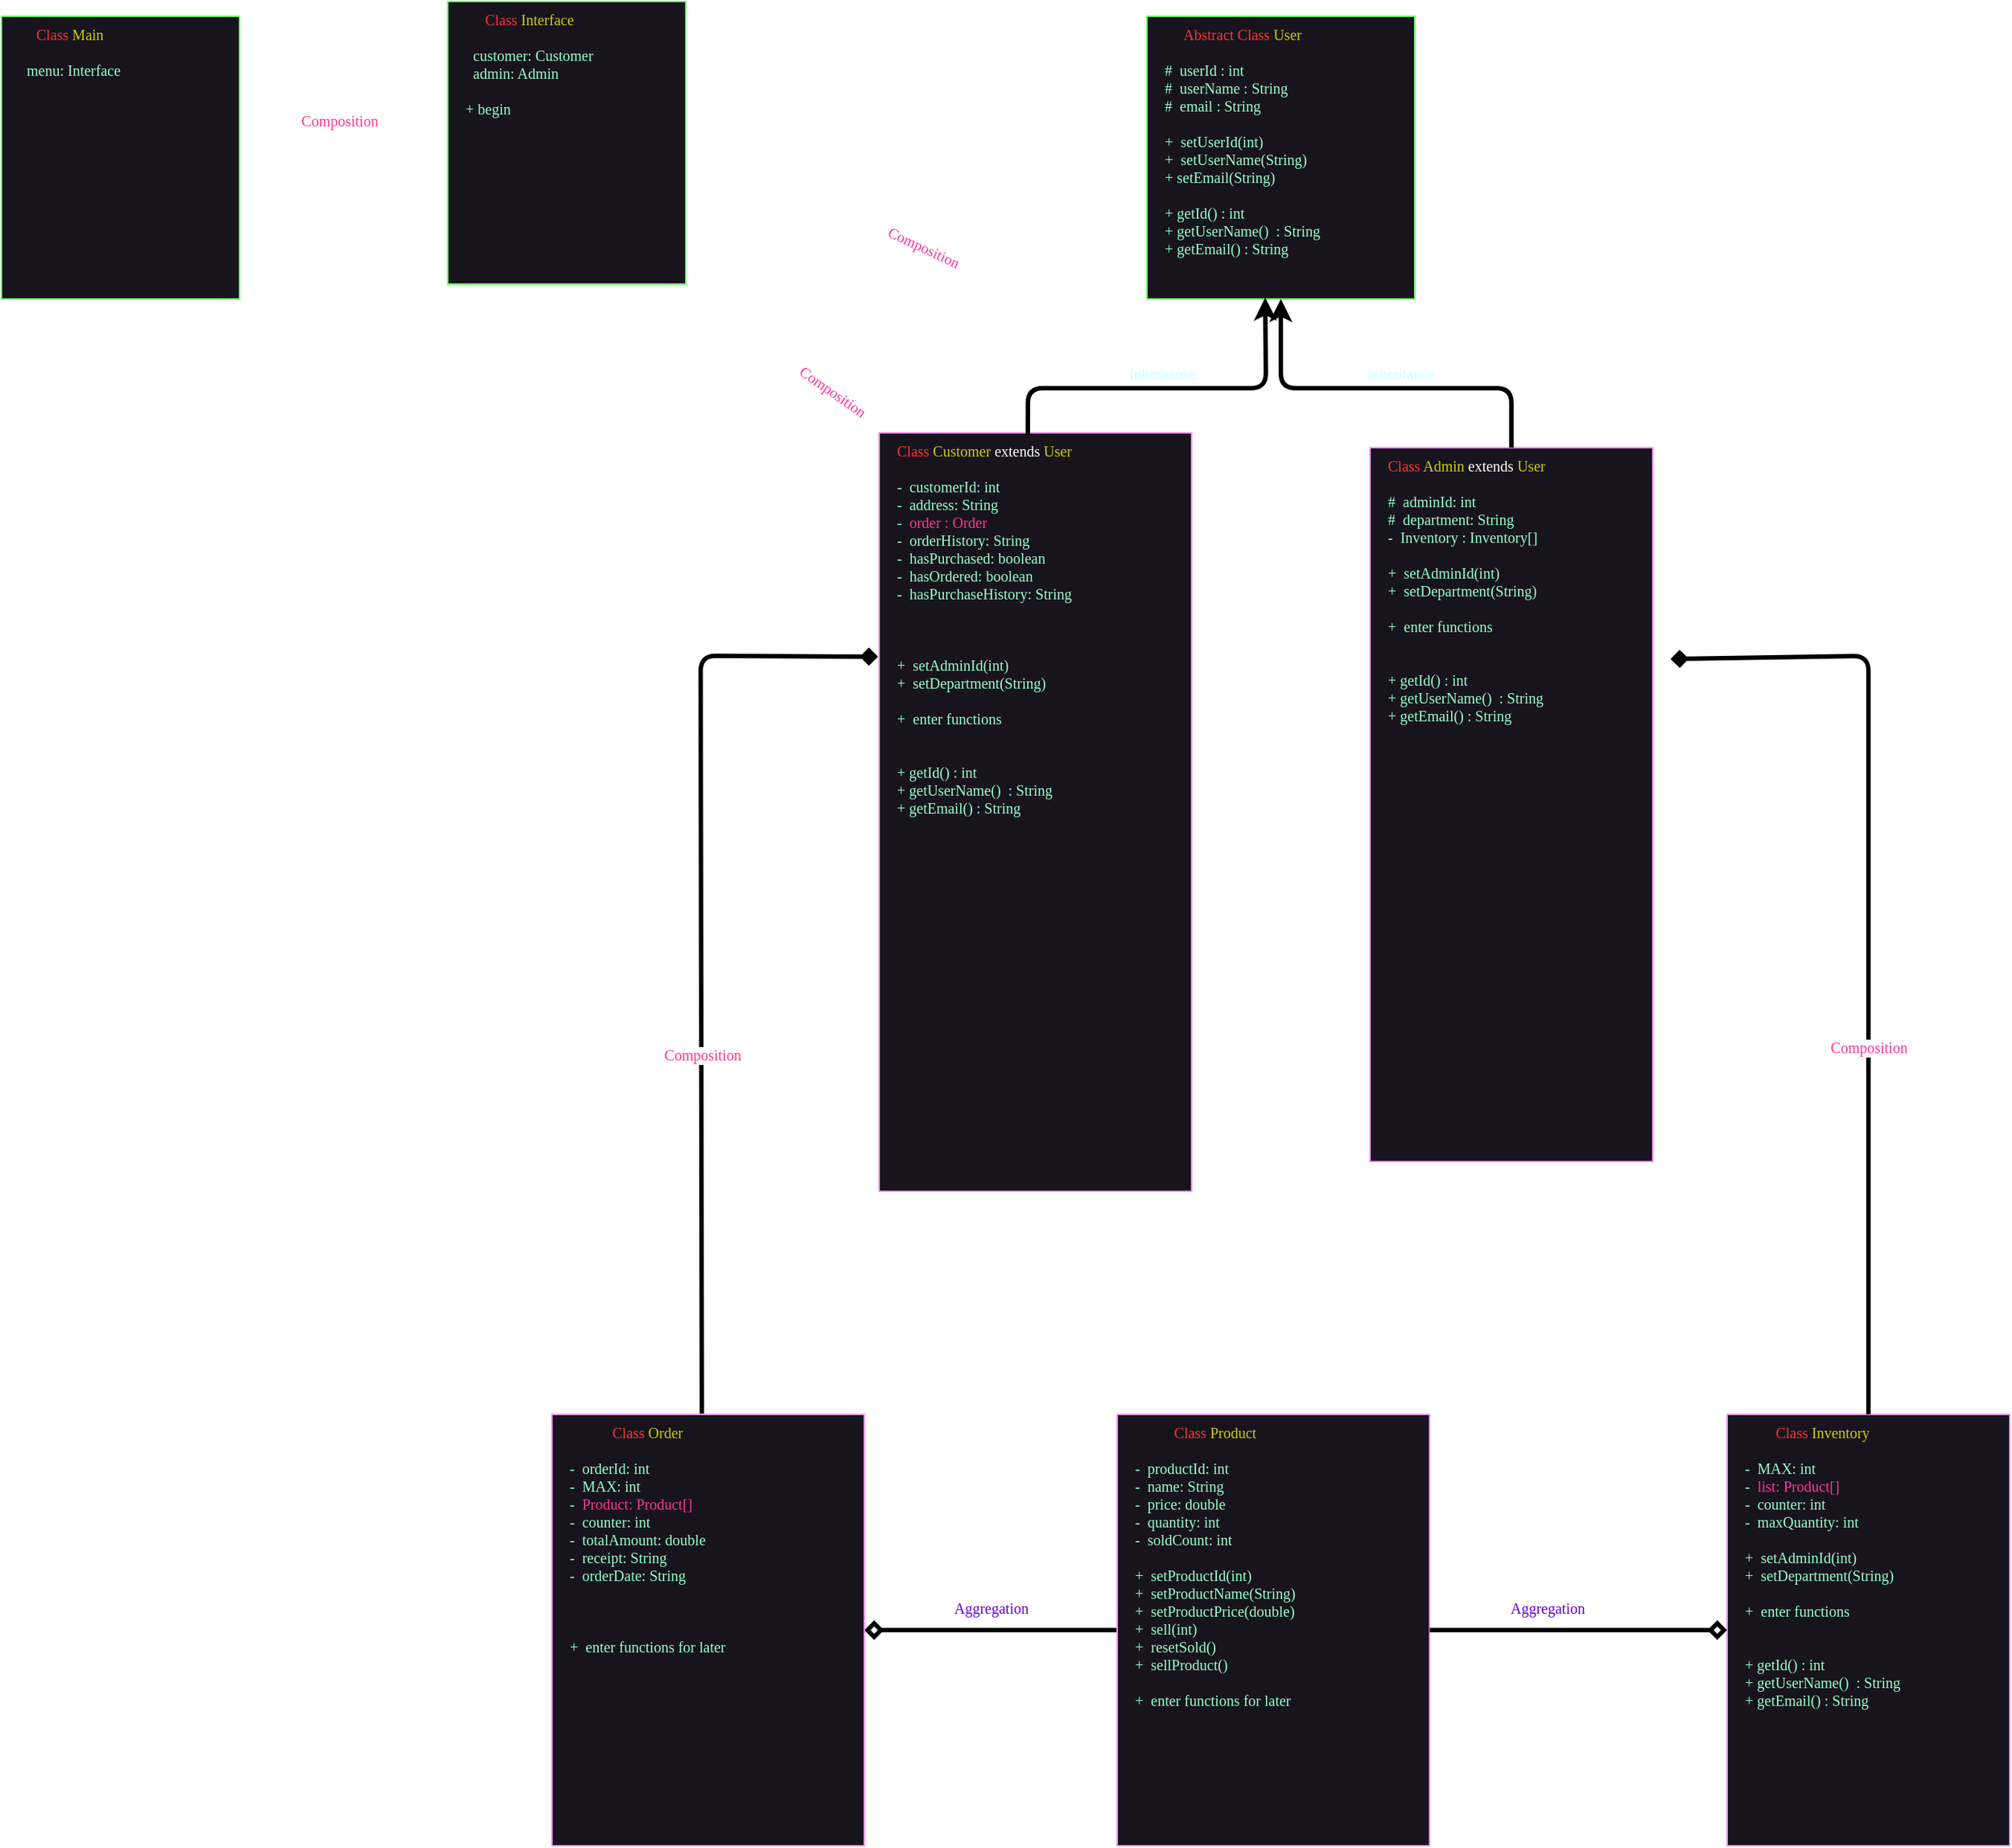 <mxfile>
    <diagram id="-u7qOAwQq_7p0j6S5Iw7" name="Page-1">
        <mxGraphModel dx="1442" dy="1594" grid="1" gridSize="10" guides="1" tooltips="1" connect="1" arrows="1" fold="1" page="1" pageScale="1" pageWidth="1200000" pageHeight="1600000" math="0" shadow="0">
            <root>
                <mxCell id="0"/>
                <mxCell id="1" parent="0"/>
                <mxCell id="2" value="&lt;div style=&quot;text-align: center; font-size: 10px;&quot;&gt;&lt;span style=&quot;background-color: initial; font-size: 10px;&quot;&gt;&lt;font color=&quot;#ff3333&quot; style=&quot;font-size: 10px;&quot;&gt;Abstract Class &lt;/font&gt;&lt;font color=&quot;#c8cf0a&quot; style=&quot;font-size: 10px;&quot;&gt;User&lt;/font&gt;&lt;/span&gt;&lt;/div&gt;&lt;div style=&quot;text-align: center; font-size: 10px;&quot;&gt;&lt;br style=&quot;font-size: 10px;&quot;&gt;&lt;/div&gt;&lt;font color=&quot;#99ffcc&quot;&gt;#&amp;nbsp; userId : int&lt;br style=&quot;font-size: 10px;&quot;&gt;#&amp;nbsp; userName : String&lt;br style=&quot;font-size: 10px;&quot;&gt;#&amp;nbsp; email : String&lt;br style=&quot;font-size: 10px;&quot;&gt;&lt;br style=&quot;font-size: 10px;&quot;&gt;+&amp;nbsp; setUserId(int)&lt;br style=&quot;font-size: 10px;&quot;&gt;+&amp;nbsp; setUserName(String)&lt;br style=&quot;font-size: 10px;&quot;&gt;+ setEmail(String)&lt;br style=&quot;font-size: 10px;&quot;&gt;&lt;br style=&quot;font-size: 10px;&quot;&gt;+ getId() : int&lt;br style=&quot;font-size: 10px;&quot;&gt;+ getUserName()&amp;nbsp; : String&lt;br style=&quot;font-size: 10px;&quot;&gt;+ getEmail() : String&lt;/font&gt;" style="html=1;align=left;horizontal=1;verticalAlign=top;spacingLeft=10;strokeColor=#66FF66;strokeWidth=1;fillColor=#18141d;fontColor=#333333;fillStyle=auto;gradientColor=none;gradientDirection=south;fontFamily=Lucida Console;fontSize=10;fontStyle=0;whiteSpace=wrap;labelBorderColor=none;" vertex="1" parent="1">
                    <mxGeometry x="3350" y="410" width="180" height="190" as="geometry"/>
                </mxCell>
                <mxCell id="57" style="edgeStyle=none;curved=1;html=1;shadow=0;strokeColor=#FFFFFF;strokeWidth=3;fontFamily=Lucida Console;fontSize=10;fontColor=#FF3399;endArrow=diamond;endFill=1;endSize=5;targetPerimeterSpacing=-3;entryX=1;entryY=0.5;entryDx=0;entryDy=0;exitX=1.001;exitY=0.337;exitDx=0;exitDy=0;exitPerimeter=0;" edge="1" parent="1" source="4" target="54">
                    <mxGeometry relative="1" as="geometry">
                        <mxPoint x="3920" y="520" as="targetPoint"/>
                    </mxGeometry>
                </mxCell>
                <mxCell id="62" value="Composition" style="edgeLabel;html=1;align=center;verticalAlign=middle;resizable=0;points=[];fontSize=10;fontFamily=Lucida Console;fontColor=#FF3399;rotation=25;" vertex="1" connectable="0" parent="57">
                    <mxGeometry x="0.579" y="-1" relative="1" as="geometry">
                        <mxPoint x="23" y="-7" as="offset"/>
                    </mxGeometry>
                </mxCell>
                <mxCell id="4" value="&lt;div style=&quot;text-align: center; font-size: 10px;&quot;&gt;&lt;span style=&quot;background-color: initial; font-size: 10px;&quot;&gt;&lt;font color=&quot;#ff3333&quot; style=&quot;font-size: 10px;&quot;&gt;Class &lt;/font&gt;&lt;font color=&quot;#c8cf0a&quot; style=&quot;font-size: 10px;&quot;&gt;Admin &lt;/font&gt;&lt;font color=&quot;#ffffff&quot; style=&quot;font-size: 10px;&quot;&gt;extends &lt;/font&gt;&lt;font color=&quot;#c8cf0a&quot; style=&quot;font-size: 10px;&quot;&gt;User&lt;/font&gt;&lt;/span&gt;&lt;/div&gt;&lt;div style=&quot;text-align: center; font-size: 10px;&quot;&gt;&lt;br style=&quot;font-size: 10px;&quot;&gt;&lt;/div&gt;&lt;font color=&quot;#99ffcc&quot;&gt;#&amp;nbsp; adminId: int&lt;br style=&quot;font-size: 10px;&quot;&gt;#&amp;nbsp; department: String&lt;br style=&quot;font-size: 10px;&quot;&gt;-&amp;nbsp; Inventory : Inventory[]&lt;br style=&quot;font-size: 10px;&quot;&gt;&lt;br style=&quot;font-size: 10px;&quot;&gt;+&amp;nbsp; setAdminId(int)&lt;br&gt;+&amp;nbsp; setDepartment(String)&lt;br style=&quot;font-size: 10px;&quot;&gt;&lt;br&gt;+&amp;nbsp; enter functions&lt;br&gt;&lt;br&gt;&lt;br style=&quot;font-size: 10px;&quot;&gt;+ getId() : int&lt;br style=&quot;font-size: 10px;&quot;&gt;+ getUserName()&amp;nbsp; : String&lt;br style=&quot;font-size: 10px;&quot;&gt;+ getEmail() : String&lt;/font&gt;" style="html=1;align=left;horizontal=1;verticalAlign=top;spacingLeft=10;strokeColor=#FF8FF4;strokeWidth=1;fillColor=#18141d;fontColor=#333333;fillStyle=auto;gradientColor=none;gradientDirection=south;fontFamily=Lucida Console;fontSize=10;fontStyle=0;whiteSpace=wrap;labelBorderColor=none;" vertex="1" parent="1">
                    <mxGeometry x="3500" y="700" width="190" height="480" as="geometry"/>
                </mxCell>
                <mxCell id="56" style="edgeStyle=none;curved=1;html=1;entryX=1;entryY=1;entryDx=0;entryDy=0;shadow=0;strokeColor=#FFFFFF;strokeWidth=3;fontFamily=Lucida Console;fontSize=10;fontColor=#FF3399;endArrow=diamond;endFill=1;endSize=5;targetPerimeterSpacing=-3;exitX=1;exitY=0.5;exitDx=0;exitDy=0;" edge="1" parent="1" source="5" target="54">
                    <mxGeometry relative="1" as="geometry">
                        <mxPoint x="3390" y="850" as="sourcePoint"/>
                    </mxGeometry>
                </mxCell>
                <mxCell id="63" value="Composition" style="edgeLabel;html=1;align=center;verticalAlign=middle;resizable=0;points=[];fontSize=10;fontFamily=Lucida Console;fontColor=#FF3399;rotation=35;" vertex="1" connectable="0" parent="56">
                    <mxGeometry x="0.599" y="3" relative="1" as="geometry">
                        <mxPoint x="33" y="-2" as="offset"/>
                    </mxGeometry>
                </mxCell>
                <mxCell id="5" value="&lt;div style=&quot;text-align: center; font-size: 10px;&quot;&gt;&lt;span style=&quot;background-color: initial; font-size: 10px;&quot;&gt;&lt;font color=&quot;#ff3333&quot; style=&quot;font-size: 10px;&quot;&gt;Class &lt;/font&gt;&lt;font color=&quot;#c8cf0a&quot; style=&quot;font-size: 10px;&quot;&gt;Customer &lt;/font&gt;&lt;font color=&quot;#ffffff&quot; style=&quot;font-size: 10px;&quot;&gt;extends &lt;/font&gt;&lt;font color=&quot;#c8cf0a&quot; style=&quot;font-size: 10px;&quot;&gt;User&lt;/font&gt;&lt;/span&gt;&lt;/div&gt;&lt;div style=&quot;text-align: center; font-size: 10px;&quot;&gt;&lt;br style=&quot;font-size: 10px;&quot;&gt;&lt;/div&gt;&lt;font color=&quot;#99ffcc&quot;&gt;-&amp;nbsp; customerId: int&lt;br style=&quot;font-size: 10px;&quot;&gt;-&amp;nbsp; address: String&lt;br style=&quot;font-size: 10px;&quot;&gt;-&amp;nbsp; &lt;/font&gt;&lt;font color=&quot;#ff3399&quot;&gt;order : Order&lt;br&gt;&lt;/font&gt;&lt;span style=&quot;color: rgb(153, 255, 204);&quot;&gt;-&amp;nbsp; orderHistory: String&lt;br&gt;&lt;/span&gt;&lt;span style=&quot;color: rgb(153, 255, 204);&quot;&gt;-&amp;nbsp; hasPurchased: boolean&lt;br&gt;&lt;/span&gt;&lt;span style=&quot;color: rgb(153, 255, 204);&quot;&gt;-&amp;nbsp; hasOrdered: boolean&lt;br&gt;&lt;/span&gt;&lt;span style=&quot;color: rgb(153, 255, 204);&quot;&gt;-&amp;nbsp; hasPurchaseHistory: String&lt;/span&gt;&lt;span style=&quot;color: rgb(153, 255, 204);&quot;&gt;&lt;br&gt;&lt;/span&gt;&lt;font color=&quot;#ff3399&quot;&gt;&lt;br&gt;&lt;/font&gt;&lt;br style=&quot;font-size: 10px;&quot;&gt;&lt;br style=&quot;font-size: 10px;&quot;&gt;&lt;font color=&quot;#99ffcc&quot;&gt;+&amp;nbsp; setAdminId(int)&lt;/font&gt;&lt;br&gt;&lt;font color=&quot;#99ffcc&quot;&gt;+&amp;nbsp; setDepartment(String)&lt;/font&gt;&lt;br style=&quot;font-size: 10px;&quot;&gt;&lt;br&gt;&lt;font color=&quot;#99ffcc&quot;&gt;+&amp;nbsp; enter functions&lt;/font&gt;&lt;br&gt;&lt;br&gt;&lt;br style=&quot;font-size: 10px;&quot;&gt;&lt;font color=&quot;#99ffcc&quot;&gt;+ getId() : int&lt;/font&gt;&lt;br style=&quot;font-size: 10px;&quot;&gt;&lt;font color=&quot;#99ffcc&quot;&gt;+ getUserName()&amp;nbsp; : String&lt;/font&gt;&lt;br style=&quot;font-size: 10px;&quot;&gt;&lt;font color=&quot;#99ffcc&quot;&gt;+ getEmail() : String&lt;/font&gt;" style="html=1;align=left;horizontal=1;verticalAlign=top;spacingLeft=10;strokeColor=#FF8FF4;strokeWidth=1;fillColor=#18141d;fontColor=#333333;fillStyle=auto;gradientColor=none;gradientDirection=south;fontFamily=Lucida Console;fontSize=10;fontStyle=0;labelBorderColor=none;perimeterSpacing=1;whiteSpace=wrap;" vertex="1" parent="1">
                    <mxGeometry x="3170" y="690" width="210" height="510" as="geometry"/>
                </mxCell>
                <mxCell id="6" value="" style="edgeStyle=none;orthogonalLoop=1;jettySize=auto;html=1;fontFamily=Lucida Console;fontSize=10;fontColor=#CCFFFF;entryX=0.275;entryY=0.995;entryDx=0;entryDy=0;entryPerimeter=0;exitX=0.476;exitY=0.005;exitDx=0;exitDy=0;exitPerimeter=0;strokeWidth=3;" edge="1" parent="1" source="5">
                    <mxGeometry width="100" relative="1" as="geometry">
                        <mxPoint x="3275" y="710" as="sourcePoint"/>
                        <mxPoint x="3429.5" y="599.05" as="targetPoint"/>
                        <Array as="points">
                            <mxPoint x="3270" y="660"/>
                            <mxPoint x="3430" y="660"/>
                        </Array>
                    </mxGeometry>
                </mxCell>
                <mxCell id="12" value="&lt;font color=&quot;#ccffff&quot;&gt;Inheritance&lt;/font&gt;" style="edgeLabel;html=1;align=center;verticalAlign=middle;resizable=0;points=[];fontSize=10;fontFamily=Lucida Console;fontColor=#FFFFFF;" vertex="1" connectable="0" parent="6">
                    <mxGeometry x="0.161" y="-2" relative="1" as="geometry">
                        <mxPoint x="-25" y="-12" as="offset"/>
                    </mxGeometry>
                </mxCell>
                <mxCell id="7" value="" style="edgeStyle=none;orthogonalLoop=1;jettySize=auto;html=1;fontFamily=Lucida Console;fontSize=10;fontColor=#C8CF0A;exitX=0.5;exitY=0;exitDx=0;exitDy=0;strokeWidth=3;" edge="1" parent="1" source="4">
                    <mxGeometry width="100" relative="1" as="geometry">
                        <mxPoint x="3490" y="730" as="sourcePoint"/>
                        <mxPoint x="3440" y="600" as="targetPoint"/>
                        <Array as="points">
                            <mxPoint x="3595" y="660"/>
                            <mxPoint x="3440" y="660"/>
                        </Array>
                    </mxGeometry>
                </mxCell>
                <mxCell id="9" value="&lt;font color=&quot;#ccffff&quot;&gt;Inheritance&lt;/font&gt;" style="edgeLabel;html=1;align=center;verticalAlign=middle;resizable=0;points=[];fontSize=10;fontFamily=Lucida Console;fontColor=#C8CF0A;" vertex="1" connectable="0" parent="7">
                    <mxGeometry x="-0.09" y="-1" relative="1" as="geometry">
                        <mxPoint x="1" y="-9" as="offset"/>
                    </mxGeometry>
                </mxCell>
                <mxCell id="42" style="edgeStyle=none;html=1;entryX=1;entryY=0.5;entryDx=0;entryDy=0;shadow=0;strokeWidth=3;fontFamily=Lucida Console;fontSize=10;fontColor=#FF3399;endArrow=diamond;targetPerimeterSpacing=-3;curved=1;endFill=0;exitX=0;exitY=0.5;exitDx=0;exitDy=0;" edge="1" parent="1" source="13" target="14">
                    <mxGeometry relative="1" as="geometry"/>
                </mxCell>
                <mxCell id="44" value="&lt;font color=&quot;#6600cc&quot;&gt;Aggregation&lt;/font&gt;" style="edgeLabel;html=1;align=center;verticalAlign=middle;resizable=0;points=[];fontSize=10;fontFamily=Lucida Console;fontColor=#FF3399;" vertex="1" connectable="0" parent="42">
                    <mxGeometry x="-0.113" relative="1" as="geometry">
                        <mxPoint x="-10" y="-15" as="offset"/>
                    </mxGeometry>
                </mxCell>
                <mxCell id="13" value="&lt;div style=&quot;text-align: center; font-size: 10px;&quot;&gt;&lt;span style=&quot;background-color: initial; font-size: 10px;&quot;&gt;&lt;font color=&quot;#ff3333&quot; style=&quot;font-size: 10px;&quot;&gt;Class &lt;/font&gt;&lt;font color=&quot;#c8cf0a&quot; style=&quot;font-size: 10px;&quot;&gt;Product&lt;/font&gt;&lt;/span&gt;&lt;/div&gt;&lt;div style=&quot;text-align: center; font-size: 10px;&quot;&gt;&lt;br style=&quot;font-size: 10px;&quot;&gt;&lt;/div&gt;&lt;font color=&quot;#99ffcc&quot;&gt;-&amp;nbsp; productId: int&lt;br style=&quot;font-size: 10px;&quot;&gt;-&amp;nbsp; name: String&lt;br style=&quot;font-size: 10px;&quot;&gt;-&amp;nbsp; price: double&lt;br&gt;-&amp;nbsp; quantity: int&lt;br&gt;-&amp;nbsp; soldCount: int&lt;br style=&quot;font-size: 10px;&quot;&gt;&lt;br style=&quot;font-size: 10px;&quot;&gt;+&amp;nbsp; setProductId(int)&lt;br&gt;+&amp;nbsp; setProductName(String)&lt;br&gt;+&amp;nbsp; setProductPrice(double)&lt;br&gt;+&amp;nbsp; sell(int)&lt;br&gt;+&amp;nbsp; resetSold()&lt;br&gt;+&amp;nbsp; sellProduct()&lt;br style=&quot;font-size: 10px;&quot;&gt;&lt;br&gt;+&amp;nbsp; enter functions for later&lt;br&gt;&lt;br&gt;&lt;br&gt;&lt;/font&gt;" style="html=1;align=left;horizontal=1;verticalAlign=top;spacingLeft=10;strokeColor=#FF8FF4;strokeWidth=1;fillColor=#18141d;fontColor=#333333;fillStyle=auto;gradientColor=none;gradientDirection=south;fontFamily=Lucida Console;fontSize=10;fontStyle=0;whiteSpace=wrap;labelBorderColor=none;" vertex="1" parent="1">
                    <mxGeometry x="3330" y="1350" width="210" height="290" as="geometry"/>
                </mxCell>
                <mxCell id="45" style="edgeStyle=none;html=1;entryX=0.001;entryY=0.296;entryDx=0;entryDy=0;shadow=0;strokeWidth=3;fontFamily=Lucida Console;fontSize=10;fontColor=#FF3399;endArrow=diamond;endFill=1;targetPerimeterSpacing=-3;exitX=0.48;exitY=-0.002;exitDx=0;exitDy=0;exitPerimeter=0;rounded=1;entryPerimeter=0;anchorPointDirection=1;snapToPoint=1;bendable=1;ignoreEdge=0;endSize=5;" edge="1" parent="1" source="14" target="5">
                    <mxGeometry relative="1" as="geometry">
                        <Array as="points">
                            <mxPoint x="3050" y="840"/>
                        </Array>
                    </mxGeometry>
                </mxCell>
                <mxCell id="46" value="Composition" style="edgeLabel;html=1;align=center;verticalAlign=middle;resizable=0;points=[];fontSize=10;fontFamily=Lucida Console;fontColor=#FF3399;" vertex="1" connectable="0" parent="45">
                    <mxGeometry x="-0.225" y="-1" relative="1" as="geometry">
                        <mxPoint x="-1" y="2" as="offset"/>
                    </mxGeometry>
                </mxCell>
                <mxCell id="14" value="&lt;div style=&quot;text-align: center; font-size: 10px;&quot;&gt;&lt;span style=&quot;background-color: initial; font-size: 10px;&quot;&gt;&lt;font color=&quot;#ff3333&quot; style=&quot;font-size: 10px;&quot;&gt;Class &lt;/font&gt;&lt;font color=&quot;#c8cf0a&quot; style=&quot;font-size: 10px;&quot;&gt;Order&lt;/font&gt;&lt;/span&gt;&lt;/div&gt;&lt;div style=&quot;text-align: center; font-size: 10px;&quot;&gt;&lt;br style=&quot;font-size: 10px;&quot;&gt;&lt;/div&gt;&lt;font color=&quot;#99ffcc&quot;&gt;-&amp;nbsp; orderId: int&lt;br style=&quot;font-size: 10px;&quot;&gt;-&amp;nbsp; MAX: int&lt;br style=&quot;font-size: 10px;&quot;&gt;-&amp;nbsp; &lt;/font&gt;&lt;font color=&quot;#ff3399&quot;&gt;Product: Product[]&lt;/font&gt;&lt;br&gt;&lt;font color=&quot;#99ffcc&quot;&gt;-&amp;nbsp; counter: int&lt;/font&gt;&lt;br&gt;&lt;font color=&quot;#99ffcc&quot;&gt;-&amp;nbsp; totalAmount: double&lt;/font&gt;&lt;br&gt;&lt;font color=&quot;#99ffcc&quot;&gt;-&amp;nbsp; receipt: String&lt;/font&gt;&lt;br&gt;&lt;font color=&quot;#99ffcc&quot;&gt;-&amp;nbsp; orderDate: String&lt;/font&gt;&lt;br style=&quot;font-size: 10px;&quot;&gt;&lt;br style=&quot;font-size: 10px;&quot;&gt;&lt;br style=&quot;font-size: 10px;&quot;&gt;&lt;br&gt;&lt;font color=&quot;#99ffcc&quot;&gt;+&amp;nbsp; enter functions for later&lt;/font&gt;&lt;br&gt;&lt;br&gt;" style="html=1;align=left;horizontal=1;verticalAlign=top;spacingLeft=10;strokeColor=#FF8FF4;strokeWidth=1;fillColor=#18141d;fontColor=#333333;fillStyle=auto;gradientColor=none;gradientDirection=south;fontFamily=Lucida Console;fontSize=10;fontStyle=0;whiteSpace=wrap;labelBorderColor=none;" vertex="1" parent="1">
                    <mxGeometry x="2950" y="1350" width="210" height="290" as="geometry"/>
                </mxCell>
                <mxCell id="47" value="&lt;div style=&quot;text-align: center; font-size: 10px;&quot;&gt;&lt;span style=&quot;background-color: initial; font-size: 10px;&quot;&gt;&lt;font color=&quot;#ff3333&quot; style=&quot;font-size: 10px;&quot;&gt;Class &lt;/font&gt;&lt;font color=&quot;#c8cf0a&quot; style=&quot;font-size: 10px;&quot;&gt;Inventory&lt;/font&gt;&lt;/span&gt;&lt;/div&gt;&lt;div style=&quot;text-align: center; font-size: 10px;&quot;&gt;&lt;br style=&quot;font-size: 10px;&quot;&gt;&lt;/div&gt;&lt;font color=&quot;#99ffcc&quot;&gt;-&amp;nbsp; MAX: int&lt;br style=&quot;font-size: 10px;&quot;&gt;-&amp;nbsp; &lt;/font&gt;&lt;font color=&quot;#ff3399&quot;&gt;list: Product[]&lt;/font&gt;&lt;br&gt;&lt;font color=&quot;#99ffcc&quot;&gt;-&amp;nbsp; counter: int&lt;/font&gt;&lt;br&gt;&lt;font color=&quot;#99ffcc&quot;&gt;-&amp;nbsp; maxQuantity: int&lt;/font&gt;&lt;br style=&quot;font-size: 10px;&quot;&gt;&lt;br style=&quot;font-size: 10px;&quot;&gt;&lt;font color=&quot;#99ffcc&quot;&gt;+&amp;nbsp; setAdminId(int)&lt;/font&gt;&lt;br&gt;&lt;font color=&quot;#99ffcc&quot;&gt;+&amp;nbsp; setDepartment(String)&lt;/font&gt;&lt;br style=&quot;font-size: 10px;&quot;&gt;&lt;br&gt;&lt;font color=&quot;#99ffcc&quot;&gt;+&amp;nbsp; enter functions&lt;/font&gt;&lt;br&gt;&lt;br&gt;&lt;br style=&quot;font-size: 10px;&quot;&gt;&lt;font color=&quot;#99ffcc&quot;&gt;+ getId() : int&lt;/font&gt;&lt;br style=&quot;font-size: 10px;&quot;&gt;&lt;font color=&quot;#99ffcc&quot;&gt;+ getUserName()&amp;nbsp; : String&lt;/font&gt;&lt;br style=&quot;font-size: 10px;&quot;&gt;&lt;font color=&quot;#99ffcc&quot;&gt;+ getEmail() : String&lt;/font&gt;" style="html=1;align=left;horizontal=1;verticalAlign=top;spacingLeft=10;strokeColor=#FF8FF4;strokeWidth=1;fillColor=#18141d;fontColor=#333333;fillStyle=auto;gradientColor=none;gradientDirection=south;fontFamily=Lucida Console;fontSize=10;fontStyle=0;whiteSpace=wrap;labelBorderColor=none;" vertex="1" parent="1">
                    <mxGeometry x="3740" y="1350" width="190" height="290" as="geometry"/>
                </mxCell>
                <mxCell id="50" style="edgeStyle=none;html=1;shadow=0;strokeWidth=3;fontFamily=Lucida Console;fontSize=10;fontColor=#FF3399;endArrow=diamond;endFill=1;targetPerimeterSpacing=-3;exitX=0.5;exitY=0;exitDx=0;exitDy=0;rounded=1;anchorPointDirection=1;snapToPoint=1;bendable=1;ignoreEdge=0;endSize=5;entryX=1.063;entryY=0.296;entryDx=0;entryDy=0;entryPerimeter=0;" edge="1" parent="1" source="47" target="4">
                    <mxGeometry relative="1" as="geometry">
                        <mxPoint x="3852.01" y="1040" as="sourcePoint"/>
                        <mxPoint x="3730" y="840" as="targetPoint"/>
                        <Array as="points">
                            <mxPoint x="3835" y="840"/>
                        </Array>
                    </mxGeometry>
                </mxCell>
                <mxCell id="51" value="Composition" style="edgeLabel;html=1;align=center;verticalAlign=middle;resizable=0;points=[];fontSize=10;fontFamily=Lucida Console;fontColor=#FF3399;" vertex="1" connectable="0" parent="50">
                    <mxGeometry x="-0.225" y="-1" relative="1" as="geometry">
                        <mxPoint x="-1" y="2" as="offset"/>
                    </mxGeometry>
                </mxCell>
                <mxCell id="52" style="edgeStyle=none;html=1;shadow=0;strokeWidth=3;fontFamily=Lucida Console;fontSize=10;fontColor=#FF3399;endArrow=diamond;targetPerimeterSpacing=-3;curved=1;endFill=0;exitX=1;exitY=0.5;exitDx=0;exitDy=0;entryX=0;entryY=0.5;entryDx=0;entryDy=0;" edge="1" parent="1" source="13" target="47">
                    <mxGeometry relative="1" as="geometry">
                        <mxPoint x="3540" y="1190" as="sourcePoint"/>
                        <mxPoint x="3630" y="1195" as="targetPoint"/>
                    </mxGeometry>
                </mxCell>
                <mxCell id="53" value="&lt;font color=&quot;#6600cc&quot;&gt;Aggregation&lt;/font&gt;" style="edgeLabel;html=1;align=center;verticalAlign=middle;resizable=0;points=[];fontSize=10;fontFamily=Lucida Console;fontColor=#FF3399;" vertex="1" connectable="0" parent="52">
                    <mxGeometry x="-0.113" relative="1" as="geometry">
                        <mxPoint x="-10" y="-15" as="offset"/>
                    </mxGeometry>
                </mxCell>
                <mxCell id="59" style="edgeStyle=none;curved=1;html=1;entryX=1;entryY=0.474;entryDx=0;entryDy=0;shadow=0;strokeColor=#FFFFFF;strokeWidth=3;fontFamily=Lucida Console;fontSize=10;fontColor=#FF3399;endArrow=diamond;endFill=1;endSize=5;targetPerimeterSpacing=-3;entryPerimeter=0;" edge="1" parent="1" target="58">
                    <mxGeometry relative="1" as="geometry">
                        <mxPoint x="2880" y="500" as="sourcePoint"/>
                    </mxGeometry>
                </mxCell>
                <mxCell id="64" value="Composition" style="edgeLabel;html=1;align=center;verticalAlign=middle;resizable=0;points=[];fontSize=10;fontFamily=Lucida Console;fontColor=#FF3399;" vertex="1" connectable="0" parent="59">
                    <mxGeometry x="-0.284" y="2" relative="1" as="geometry">
                        <mxPoint x="-23" y="-22" as="offset"/>
                    </mxGeometry>
                </mxCell>
                <mxCell id="54" value="&lt;div style=&quot;text-align: center; font-size: 10px;&quot;&gt;&lt;span style=&quot;background-color: initial; font-size: 10px;&quot;&gt;&lt;font color=&quot;#ff3333&quot; style=&quot;font-size: 10px;&quot;&gt;Class &lt;/font&gt;&lt;font color=&quot;#c8cf0a&quot; style=&quot;font-size: 10px;&quot;&gt;Interface&lt;/font&gt;&lt;/span&gt;&lt;/div&gt;&lt;div style=&quot;text-align: center; font-size: 10px;&quot;&gt;&lt;br style=&quot;font-size: 10px;&quot;&gt;&lt;/div&gt;&lt;font color=&quot;#99ffcc&quot;&gt;&amp;nbsp; customer: Customer&lt;br style=&quot;font-size: 10px;&quot;&gt;&amp;nbsp; admin: Admin&lt;br style=&quot;font-size: 10px;&quot;&gt;&lt;br style=&quot;font-size: 10px;&quot;&gt;+ begin&lt;/font&gt;" style="html=1;align=left;horizontal=1;verticalAlign=top;spacingLeft=10;strokeColor=#66FF66;strokeWidth=1;fillColor=#18141d;fontColor=#333333;fillStyle=auto;gradientColor=none;gradientDirection=south;fontFamily=Lucida Console;fontSize=10;fontStyle=0;whiteSpace=wrap;labelBorderColor=none;" vertex="1" parent="1">
                    <mxGeometry x="2880" y="400" width="160" height="190" as="geometry"/>
                </mxCell>
                <mxCell id="58" value="&lt;div style=&quot;text-align: center; font-size: 10px;&quot;&gt;&lt;span style=&quot;background-color: initial; font-size: 10px;&quot;&gt;&lt;font color=&quot;#ff3333&quot; style=&quot;font-size: 10px;&quot;&gt;Class &lt;/font&gt;&lt;font color=&quot;#c8cf0a&quot; style=&quot;font-size: 10px;&quot;&gt;Main&lt;/font&gt;&lt;/span&gt;&lt;/div&gt;&lt;div style=&quot;text-align: center; font-size: 10px;&quot;&gt;&lt;br style=&quot;font-size: 10px;&quot;&gt;&lt;/div&gt;&lt;font color=&quot;#99ffcc&quot;&gt;&amp;nbsp; menu: Interface&lt;br&gt;&lt;/font&gt;" style="html=1;align=left;horizontal=1;verticalAlign=top;spacingLeft=10;strokeColor=#66FF66;strokeWidth=1;fillColor=#18141d;fontColor=#333333;fillStyle=auto;gradientColor=none;gradientDirection=south;fontFamily=Lucida Console;fontSize=10;fontStyle=0;whiteSpace=wrap;labelBorderColor=none;" vertex="1" parent="1">
                    <mxGeometry x="2580" y="410" width="160" height="190" as="geometry"/>
                </mxCell>
            </root>
        </mxGraphModel>
    </diagram>
</mxfile>